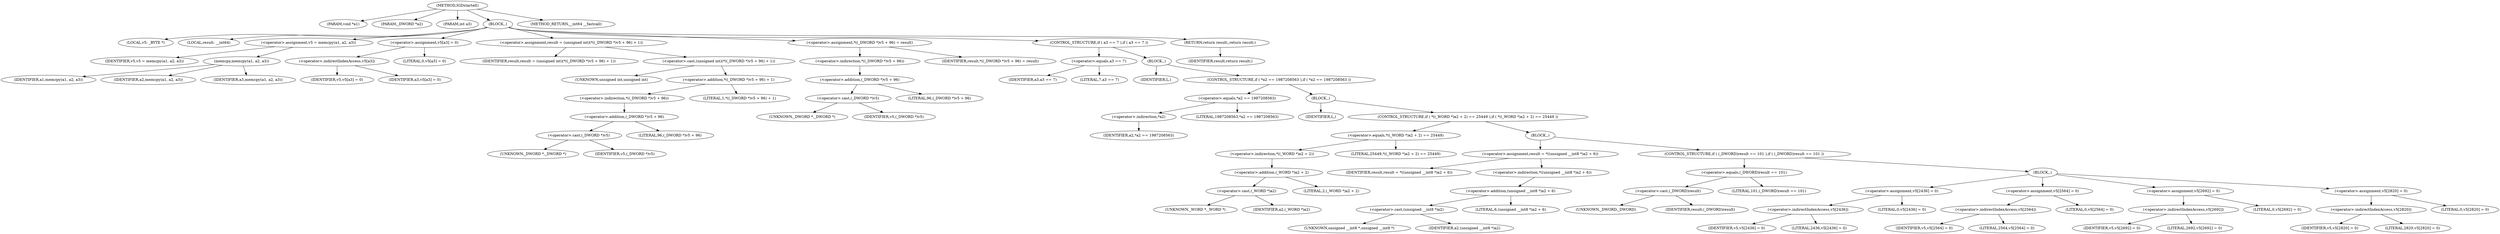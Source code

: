 digraph IGDstartelt {  
"1000103" [label = "(METHOD,IGDstartelt)" ]
"1000104" [label = "(PARAM,void *a1)" ]
"1000105" [label = "(PARAM,_DWORD *a2)" ]
"1000106" [label = "(PARAM,int a3)" ]
"1000107" [label = "(BLOCK,,)" ]
"1000108" [label = "(LOCAL,v5: _BYTE *)" ]
"1000109" [label = "(LOCAL,result: __int64)" ]
"1000110" [label = "(<operator>.assignment,v5 = memcpy(a1, a2, a3))" ]
"1000111" [label = "(IDENTIFIER,v5,v5 = memcpy(a1, a2, a3))" ]
"1000112" [label = "(memcpy,memcpy(a1, a2, a3))" ]
"1000113" [label = "(IDENTIFIER,a1,memcpy(a1, a2, a3))" ]
"1000114" [label = "(IDENTIFIER,a2,memcpy(a1, a2, a3))" ]
"1000115" [label = "(IDENTIFIER,a3,memcpy(a1, a2, a3))" ]
"1000116" [label = "(<operator>.assignment,v5[a3] = 0)" ]
"1000117" [label = "(<operator>.indirectIndexAccess,v5[a3])" ]
"1000118" [label = "(IDENTIFIER,v5,v5[a3] = 0)" ]
"1000119" [label = "(IDENTIFIER,a3,v5[a3] = 0)" ]
"1000120" [label = "(LITERAL,0,v5[a3] = 0)" ]
"1000121" [label = "(<operator>.assignment,result = (unsigned int)(*((_DWORD *)v5 + 96) + 1))" ]
"1000122" [label = "(IDENTIFIER,result,result = (unsigned int)(*((_DWORD *)v5 + 96) + 1))" ]
"1000123" [label = "(<operator>.cast,(unsigned int)(*((_DWORD *)v5 + 96) + 1))" ]
"1000124" [label = "(UNKNOWN,unsigned int,unsigned int)" ]
"1000125" [label = "(<operator>.addition,*((_DWORD *)v5 + 96) + 1)" ]
"1000126" [label = "(<operator>.indirection,*((_DWORD *)v5 + 96))" ]
"1000127" [label = "(<operator>.addition,(_DWORD *)v5 + 96)" ]
"1000128" [label = "(<operator>.cast,(_DWORD *)v5)" ]
"1000129" [label = "(UNKNOWN,_DWORD *,_DWORD *)" ]
"1000130" [label = "(IDENTIFIER,v5,(_DWORD *)v5)" ]
"1000131" [label = "(LITERAL,96,(_DWORD *)v5 + 96)" ]
"1000132" [label = "(LITERAL,1,*((_DWORD *)v5 + 96) + 1)" ]
"1000133" [label = "(<operator>.assignment,*((_DWORD *)v5 + 96) = result)" ]
"1000134" [label = "(<operator>.indirection,*((_DWORD *)v5 + 96))" ]
"1000135" [label = "(<operator>.addition,(_DWORD *)v5 + 96)" ]
"1000136" [label = "(<operator>.cast,(_DWORD *)v5)" ]
"1000137" [label = "(UNKNOWN,_DWORD *,_DWORD *)" ]
"1000138" [label = "(IDENTIFIER,v5,(_DWORD *)v5)" ]
"1000139" [label = "(LITERAL,96,(_DWORD *)v5 + 96)" ]
"1000140" [label = "(IDENTIFIER,result,*((_DWORD *)v5 + 96) = result)" ]
"1000141" [label = "(CONTROL_STRUCTURE,if ( a3 == 7 ),if ( a3 == 7 ))" ]
"1000142" [label = "(<operator>.equals,a3 == 7)" ]
"1000143" [label = "(IDENTIFIER,a3,a3 == 7)" ]
"1000144" [label = "(LITERAL,7,a3 == 7)" ]
"1000145" [label = "(BLOCK,,)" ]
"1000146" [label = "(IDENTIFIER,L,)" ]
"1000147" [label = "(CONTROL_STRUCTURE,if ( *a2 == 1987208563 ),if ( *a2 == 1987208563 ))" ]
"1000148" [label = "(<operator>.equals,*a2 == 1987208563)" ]
"1000149" [label = "(<operator>.indirection,*a2)" ]
"1000150" [label = "(IDENTIFIER,a2,*a2 == 1987208563)" ]
"1000151" [label = "(LITERAL,1987208563,*a2 == 1987208563)" ]
"1000152" [label = "(BLOCK,,)" ]
"1000153" [label = "(IDENTIFIER,L,)" ]
"1000154" [label = "(CONTROL_STRUCTURE,if ( *((_WORD *)a2 + 2) == 25449 ),if ( *((_WORD *)a2 + 2) == 25449 ))" ]
"1000155" [label = "(<operator>.equals,*((_WORD *)a2 + 2) == 25449)" ]
"1000156" [label = "(<operator>.indirection,*((_WORD *)a2 + 2))" ]
"1000157" [label = "(<operator>.addition,(_WORD *)a2 + 2)" ]
"1000158" [label = "(<operator>.cast,(_WORD *)a2)" ]
"1000159" [label = "(UNKNOWN,_WORD *,_WORD *)" ]
"1000160" [label = "(IDENTIFIER,a2,(_WORD *)a2)" ]
"1000161" [label = "(LITERAL,2,(_WORD *)a2 + 2)" ]
"1000162" [label = "(LITERAL,25449,*((_WORD *)a2 + 2) == 25449)" ]
"1000163" [label = "(BLOCK,,)" ]
"1000164" [label = "(<operator>.assignment,result = *((unsigned __int8 *)a2 + 6))" ]
"1000165" [label = "(IDENTIFIER,result,result = *((unsigned __int8 *)a2 + 6))" ]
"1000166" [label = "(<operator>.indirection,*((unsigned __int8 *)a2 + 6))" ]
"1000167" [label = "(<operator>.addition,(unsigned __int8 *)a2 + 6)" ]
"1000168" [label = "(<operator>.cast,(unsigned __int8 *)a2)" ]
"1000169" [label = "(UNKNOWN,unsigned __int8 *,unsigned __int8 *)" ]
"1000170" [label = "(IDENTIFIER,a2,(unsigned __int8 *)a2)" ]
"1000171" [label = "(LITERAL,6,(unsigned __int8 *)a2 + 6)" ]
"1000172" [label = "(CONTROL_STRUCTURE,if ( (_DWORD)result == 101 ),if ( (_DWORD)result == 101 ))" ]
"1000173" [label = "(<operator>.equals,(_DWORD)result == 101)" ]
"1000174" [label = "(<operator>.cast,(_DWORD)result)" ]
"1000175" [label = "(UNKNOWN,_DWORD,_DWORD)" ]
"1000176" [label = "(IDENTIFIER,result,(_DWORD)result)" ]
"1000177" [label = "(LITERAL,101,(_DWORD)result == 101)" ]
"1000178" [label = "(BLOCK,,)" ]
"1000179" [label = "(<operator>.assignment,v5[2436] = 0)" ]
"1000180" [label = "(<operator>.indirectIndexAccess,v5[2436])" ]
"1000181" [label = "(IDENTIFIER,v5,v5[2436] = 0)" ]
"1000182" [label = "(LITERAL,2436,v5[2436] = 0)" ]
"1000183" [label = "(LITERAL,0,v5[2436] = 0)" ]
"1000184" [label = "(<operator>.assignment,v5[2564] = 0)" ]
"1000185" [label = "(<operator>.indirectIndexAccess,v5[2564])" ]
"1000186" [label = "(IDENTIFIER,v5,v5[2564] = 0)" ]
"1000187" [label = "(LITERAL,2564,v5[2564] = 0)" ]
"1000188" [label = "(LITERAL,0,v5[2564] = 0)" ]
"1000189" [label = "(<operator>.assignment,v5[2692] = 0)" ]
"1000190" [label = "(<operator>.indirectIndexAccess,v5[2692])" ]
"1000191" [label = "(IDENTIFIER,v5,v5[2692] = 0)" ]
"1000192" [label = "(LITERAL,2692,v5[2692] = 0)" ]
"1000193" [label = "(LITERAL,0,v5[2692] = 0)" ]
"1000194" [label = "(<operator>.assignment,v5[2820] = 0)" ]
"1000195" [label = "(<operator>.indirectIndexAccess,v5[2820])" ]
"1000196" [label = "(IDENTIFIER,v5,v5[2820] = 0)" ]
"1000197" [label = "(LITERAL,2820,v5[2820] = 0)" ]
"1000198" [label = "(LITERAL,0,v5[2820] = 0)" ]
"1000199" [label = "(RETURN,return result;,return result;)" ]
"1000200" [label = "(IDENTIFIER,result,return result;)" ]
"1000201" [label = "(METHOD_RETURN,__int64 __fastcall)" ]
  "1000103" -> "1000104" 
  "1000103" -> "1000105" 
  "1000103" -> "1000106" 
  "1000103" -> "1000107" 
  "1000103" -> "1000201" 
  "1000107" -> "1000108" 
  "1000107" -> "1000109" 
  "1000107" -> "1000110" 
  "1000107" -> "1000116" 
  "1000107" -> "1000121" 
  "1000107" -> "1000133" 
  "1000107" -> "1000141" 
  "1000107" -> "1000199" 
  "1000110" -> "1000111" 
  "1000110" -> "1000112" 
  "1000112" -> "1000113" 
  "1000112" -> "1000114" 
  "1000112" -> "1000115" 
  "1000116" -> "1000117" 
  "1000116" -> "1000120" 
  "1000117" -> "1000118" 
  "1000117" -> "1000119" 
  "1000121" -> "1000122" 
  "1000121" -> "1000123" 
  "1000123" -> "1000124" 
  "1000123" -> "1000125" 
  "1000125" -> "1000126" 
  "1000125" -> "1000132" 
  "1000126" -> "1000127" 
  "1000127" -> "1000128" 
  "1000127" -> "1000131" 
  "1000128" -> "1000129" 
  "1000128" -> "1000130" 
  "1000133" -> "1000134" 
  "1000133" -> "1000140" 
  "1000134" -> "1000135" 
  "1000135" -> "1000136" 
  "1000135" -> "1000139" 
  "1000136" -> "1000137" 
  "1000136" -> "1000138" 
  "1000141" -> "1000142" 
  "1000141" -> "1000145" 
  "1000142" -> "1000143" 
  "1000142" -> "1000144" 
  "1000145" -> "1000146" 
  "1000145" -> "1000147" 
  "1000147" -> "1000148" 
  "1000147" -> "1000152" 
  "1000148" -> "1000149" 
  "1000148" -> "1000151" 
  "1000149" -> "1000150" 
  "1000152" -> "1000153" 
  "1000152" -> "1000154" 
  "1000154" -> "1000155" 
  "1000154" -> "1000163" 
  "1000155" -> "1000156" 
  "1000155" -> "1000162" 
  "1000156" -> "1000157" 
  "1000157" -> "1000158" 
  "1000157" -> "1000161" 
  "1000158" -> "1000159" 
  "1000158" -> "1000160" 
  "1000163" -> "1000164" 
  "1000163" -> "1000172" 
  "1000164" -> "1000165" 
  "1000164" -> "1000166" 
  "1000166" -> "1000167" 
  "1000167" -> "1000168" 
  "1000167" -> "1000171" 
  "1000168" -> "1000169" 
  "1000168" -> "1000170" 
  "1000172" -> "1000173" 
  "1000172" -> "1000178" 
  "1000173" -> "1000174" 
  "1000173" -> "1000177" 
  "1000174" -> "1000175" 
  "1000174" -> "1000176" 
  "1000178" -> "1000179" 
  "1000178" -> "1000184" 
  "1000178" -> "1000189" 
  "1000178" -> "1000194" 
  "1000179" -> "1000180" 
  "1000179" -> "1000183" 
  "1000180" -> "1000181" 
  "1000180" -> "1000182" 
  "1000184" -> "1000185" 
  "1000184" -> "1000188" 
  "1000185" -> "1000186" 
  "1000185" -> "1000187" 
  "1000189" -> "1000190" 
  "1000189" -> "1000193" 
  "1000190" -> "1000191" 
  "1000190" -> "1000192" 
  "1000194" -> "1000195" 
  "1000194" -> "1000198" 
  "1000195" -> "1000196" 
  "1000195" -> "1000197" 
  "1000199" -> "1000200" 
}
